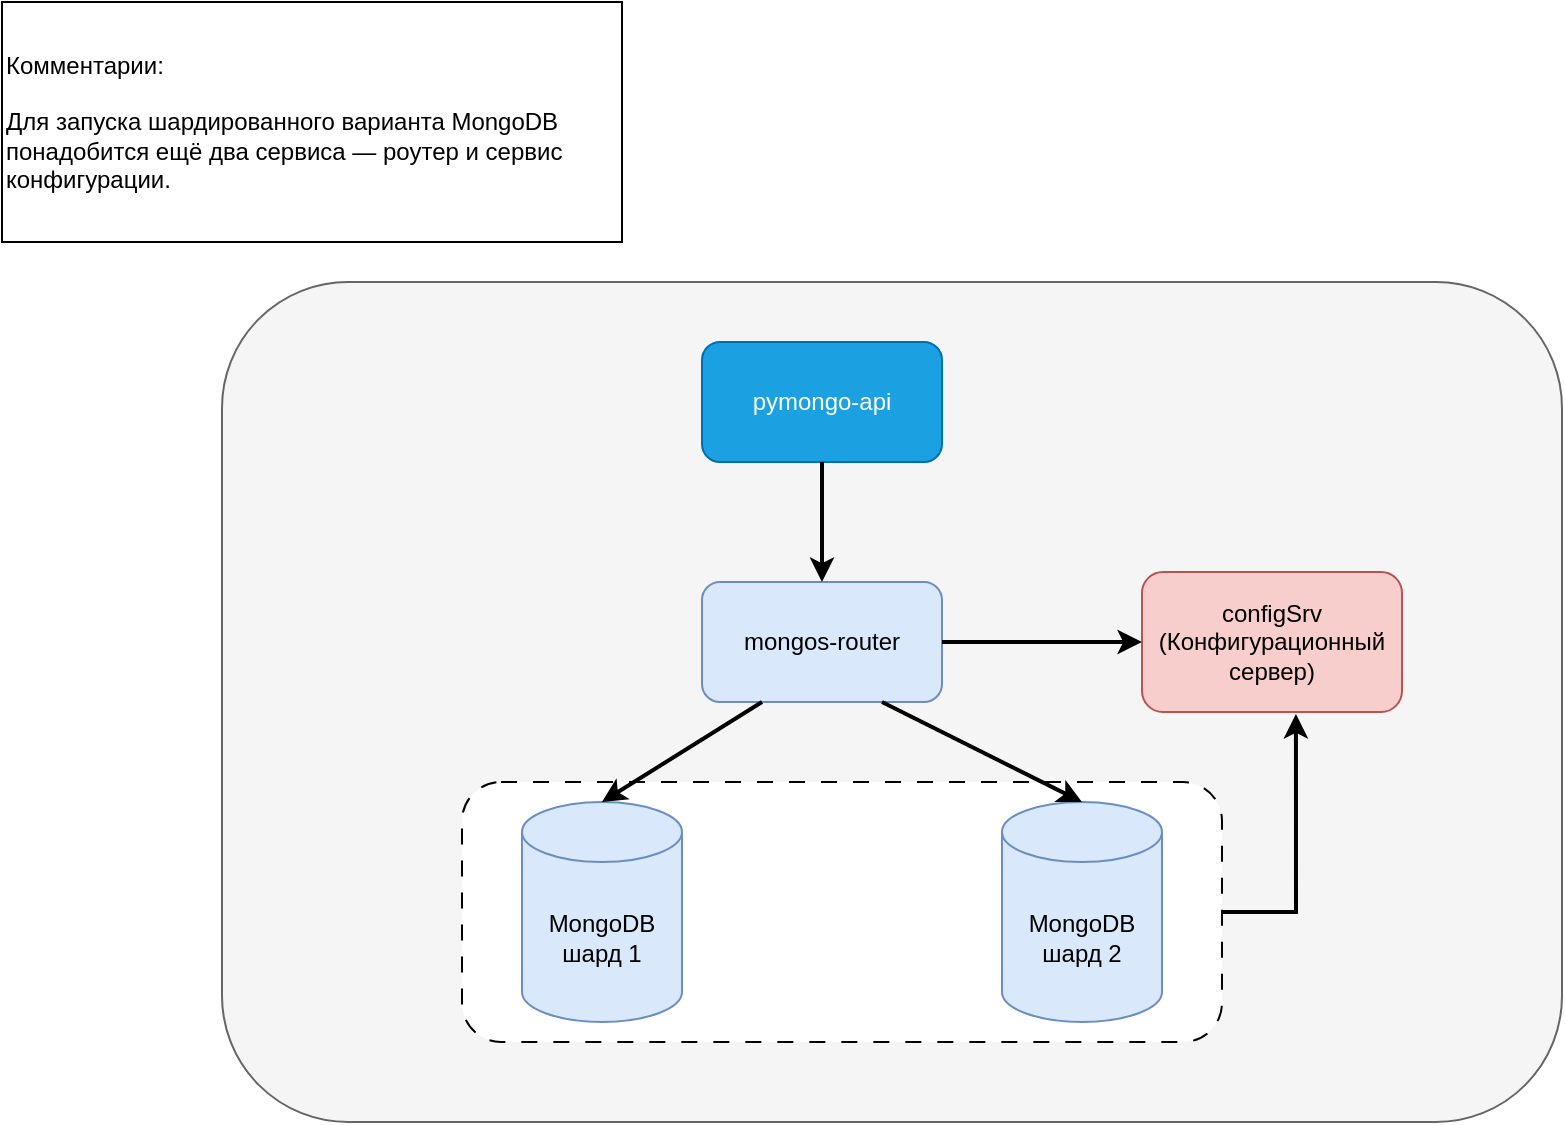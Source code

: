 <mxfile version="26.0.9">
  <diagram name="Page-1" id="-H_mtQnk-PTXWXPvYvuk">
    <mxGraphModel dx="1434" dy="870" grid="1" gridSize="10" guides="1" tooltips="1" connect="1" arrows="1" fold="1" page="1" pageScale="1" pageWidth="1169" pageHeight="827" math="0" shadow="0">
      <root>
        <mxCell id="0" />
        <mxCell id="1" parent="0" />
        <mxCell id="LbU3xU6buKqwQcndJY7--15" value="" style="rounded=1;whiteSpace=wrap;html=1;fillColor=#f5f5f5;fontColor=#333333;strokeColor=#666666;" vertex="1" parent="1">
          <mxGeometry x="140" y="170" width="670" height="420" as="geometry" />
        </mxCell>
        <mxCell id="LbU3xU6buKqwQcndJY7--13" value="" style="rounded=1;whiteSpace=wrap;html=1;dashed=1;dashPattern=8 8;perimeterSpacing=0;glass=0;" vertex="1" parent="1">
          <mxGeometry x="260" y="420" width="380" height="130" as="geometry" />
        </mxCell>
        <mxCell id="zA23MoTUsTF4_91t8viU-3" value="pymongo-api" style="rounded=1;whiteSpace=wrap;html=1;fillColor=#1ba1e2;fontColor=#ffffff;strokeColor=#006EAF;" parent="1" vertex="1">
          <mxGeometry x="380" y="200" width="120" height="60" as="geometry" />
        </mxCell>
        <mxCell id="LbU3xU6buKqwQcndJY7--1" value="MongoDB&lt;div&gt;шард 1&lt;/div&gt;" style="shape=cylinder3;whiteSpace=wrap;html=1;boundedLbl=1;backgroundOutline=1;size=15;fillColor=#dae8fc;strokeColor=#6c8ebf;" vertex="1" parent="1">
          <mxGeometry x="290" y="430" width="80" height="110" as="geometry" />
        </mxCell>
        <mxCell id="LbU3xU6buKqwQcndJY7--4" value="Комментарии:&amp;nbsp;&lt;div&gt;&lt;br&gt;&lt;div&gt;Для запуска шардированного варианта MongoDB понадобится ещё два сервиса — роутер и сервис конфигурации.&lt;/div&gt;&lt;/div&gt;" style="rounded=0;whiteSpace=wrap;html=1;align=left;" vertex="1" parent="1">
          <mxGeometry x="30" y="30" width="310" height="120" as="geometry" />
        </mxCell>
        <mxCell id="LbU3xU6buKqwQcndJY7--5" value="MongoDB&lt;div&gt;шард 2&lt;/div&gt;" style="shape=cylinder3;whiteSpace=wrap;html=1;boundedLbl=1;backgroundOutline=1;size=15;fillColor=#dae8fc;strokeColor=#6c8ebf;" vertex="1" parent="1">
          <mxGeometry x="530" y="430" width="80" height="110" as="geometry" />
        </mxCell>
        <mxCell id="LbU3xU6buKqwQcndJY7--7" value="mongos-router" style="rounded=1;whiteSpace=wrap;html=1;fillColor=#dae8fc;strokeColor=#6c8ebf;" vertex="1" parent="1">
          <mxGeometry x="380" y="320" width="120" height="60" as="geometry" />
        </mxCell>
        <mxCell id="LbU3xU6buKqwQcndJY7--8" value="configSrv&lt;div&gt;(Конфигурационный сервер)&lt;/div&gt;" style="rounded=1;whiteSpace=wrap;html=1;fillColor=#f8cecc;strokeColor=#b85450;" vertex="1" parent="1">
          <mxGeometry x="600" y="315" width="130" height="70" as="geometry" />
        </mxCell>
        <mxCell id="LbU3xU6buKqwQcndJY7--9" value="" style="endArrow=classic;html=1;rounded=0;exitX=0.5;exitY=1;exitDx=0;exitDy=0;strokeWidth=2;" edge="1" parent="1" source="zA23MoTUsTF4_91t8viU-3" target="LbU3xU6buKqwQcndJY7--7">
          <mxGeometry width="50" height="50" relative="1" as="geometry">
            <mxPoint x="240" y="470" as="sourcePoint" />
            <mxPoint x="290" y="420" as="targetPoint" />
          </mxGeometry>
        </mxCell>
        <mxCell id="LbU3xU6buKqwQcndJY7--10" value="" style="endArrow=classic;html=1;rounded=0;exitX=0.25;exitY=1;exitDx=0;exitDy=0;entryX=0.5;entryY=0;entryDx=0;entryDy=0;entryPerimeter=0;strokeWidth=2;" edge="1" parent="1" source="LbU3xU6buKqwQcndJY7--7" target="LbU3xU6buKqwQcndJY7--1">
          <mxGeometry width="50" height="50" relative="1" as="geometry">
            <mxPoint x="240" y="470" as="sourcePoint" />
            <mxPoint x="290" y="420" as="targetPoint" />
          </mxGeometry>
        </mxCell>
        <mxCell id="LbU3xU6buKqwQcndJY7--11" value="" style="endArrow=classic;html=1;rounded=0;exitX=0.75;exitY=1;exitDx=0;exitDy=0;entryX=0.5;entryY=0;entryDx=0;entryDy=0;entryPerimeter=0;strokeWidth=2;" edge="1" parent="1" source="LbU3xU6buKqwQcndJY7--7" target="LbU3xU6buKqwQcndJY7--5">
          <mxGeometry width="50" height="50" relative="1" as="geometry">
            <mxPoint x="240" y="470" as="sourcePoint" />
            <mxPoint x="290" y="420" as="targetPoint" />
          </mxGeometry>
        </mxCell>
        <mxCell id="LbU3xU6buKqwQcndJY7--12" value="" style="endArrow=classic;html=1;rounded=0;exitX=1;exitY=0.5;exitDx=0;exitDy=0;strokeWidth=2;entryX=0;entryY=0.5;entryDx=0;entryDy=0;" edge="1" parent="1" source="LbU3xU6buKqwQcndJY7--7" target="LbU3xU6buKqwQcndJY7--8">
          <mxGeometry width="50" height="50" relative="1" as="geometry">
            <mxPoint x="240" y="470" as="sourcePoint" />
            <mxPoint x="580" y="350" as="targetPoint" />
          </mxGeometry>
        </mxCell>
        <mxCell id="LbU3xU6buKqwQcndJY7--14" value="" style="endArrow=classic;html=1;rounded=0;exitX=1;exitY=0.5;exitDx=0;exitDy=0;entryX=0.592;entryY=1.014;entryDx=0;entryDy=0;entryPerimeter=0;strokeWidth=2;" edge="1" parent="1" source="LbU3xU6buKqwQcndJY7--13" target="LbU3xU6buKqwQcndJY7--8">
          <mxGeometry width="50" height="50" relative="1" as="geometry">
            <mxPoint x="240" y="470" as="sourcePoint" />
            <mxPoint x="290" y="420" as="targetPoint" />
            <Array as="points">
              <mxPoint x="677" y="485" />
            </Array>
          </mxGeometry>
        </mxCell>
      </root>
    </mxGraphModel>
  </diagram>
</mxfile>
